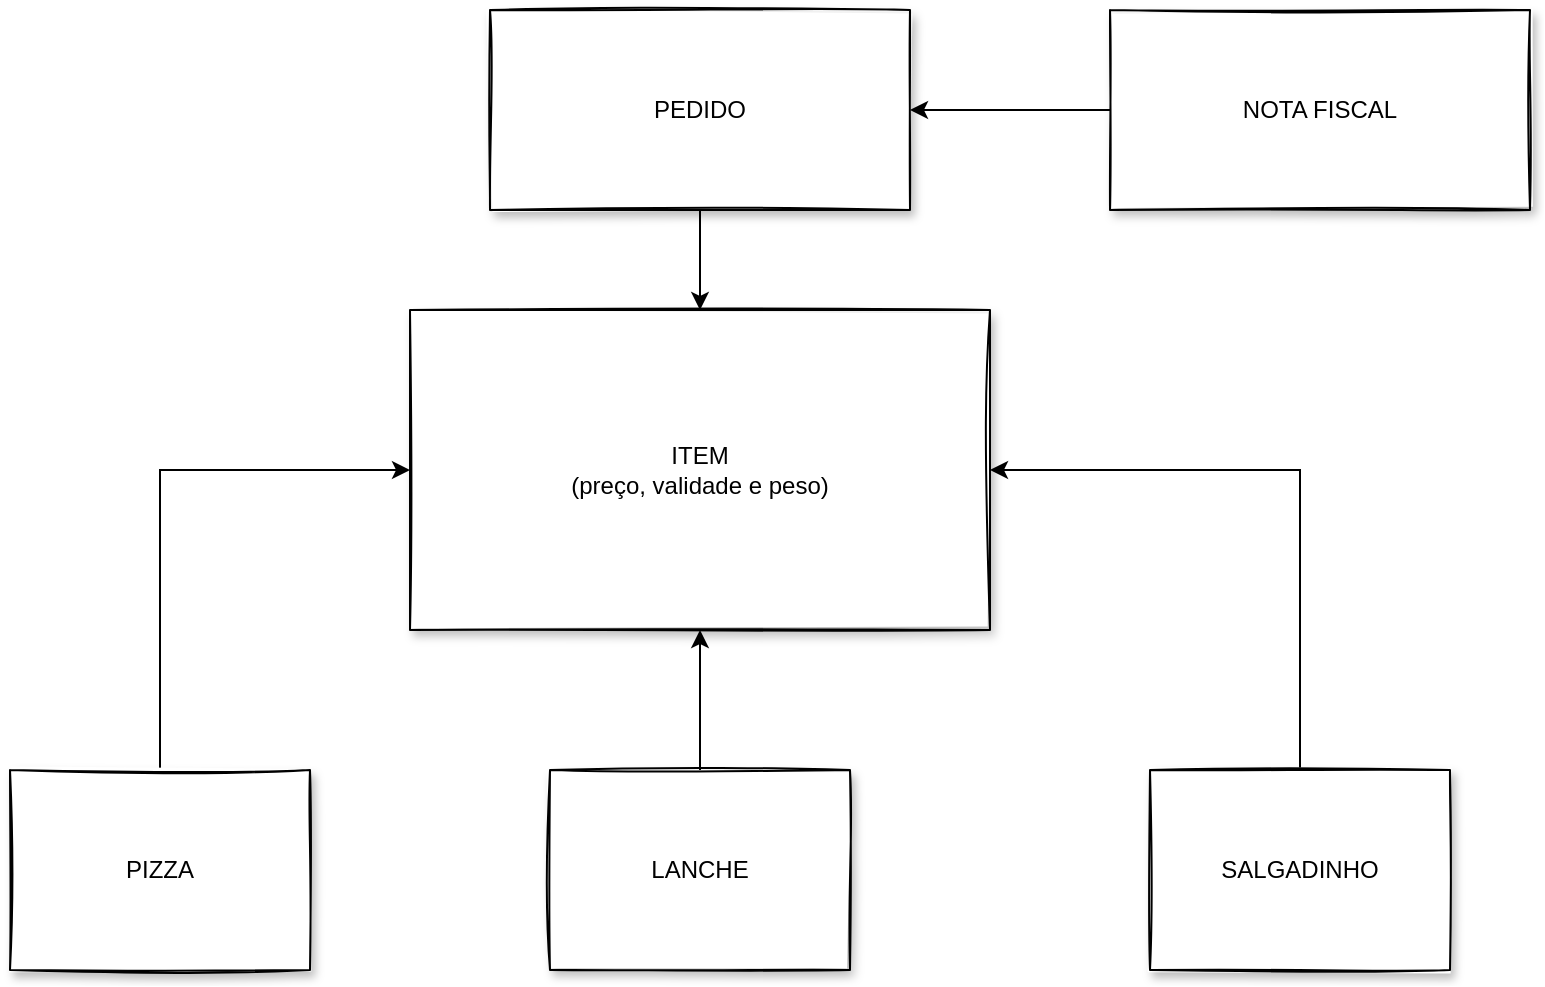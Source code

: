 <mxfile version="16.5.2" type="device"><diagram id="C5RBs43oDa-KdzZeNtuy" name="Page-1"><mxGraphModel dx="1584" dy="854" grid="1" gridSize="10" guides="1" tooltips="1" connect="1" arrows="1" fold="1" page="1" pageScale="1" pageWidth="827" pageHeight="1169" math="0" shadow="0"><root><mxCell id="WIyWlLk6GJQsqaUBKTNV-0"/><mxCell id="WIyWlLk6GJQsqaUBKTNV-1" parent="WIyWlLk6GJQsqaUBKTNV-0"/><mxCell id="dliF_KXM3q6q4M2FQ1j6-0" value="ITEM&lt;br&gt;(preço, validade e peso)" style="rounded=0;whiteSpace=wrap;html=1;sketch=1;shadow=1;" vertex="1" parent="WIyWlLk6GJQsqaUBKTNV-1"><mxGeometry x="280" y="190" width="290" height="160" as="geometry"/></mxCell><mxCell id="dliF_KXM3q6q4M2FQ1j6-6" style="edgeStyle=orthogonalEdgeStyle;rounded=0;orthogonalLoop=1;jettySize=auto;html=1;entryX=0;entryY=0.5;entryDx=0;entryDy=0;exitX=0.5;exitY=0;exitDx=0;exitDy=0;" edge="1" parent="WIyWlLk6GJQsqaUBKTNV-1" source="dliF_KXM3q6q4M2FQ1j6-1" target="dliF_KXM3q6q4M2FQ1j6-0"><mxGeometry relative="1" as="geometry"/></mxCell><mxCell id="dliF_KXM3q6q4M2FQ1j6-1" value="PIZZA" style="rounded=0;whiteSpace=wrap;html=1;sketch=1;shadow=1;" vertex="1" parent="WIyWlLk6GJQsqaUBKTNV-1"><mxGeometry x="80" y="420" width="150" height="100" as="geometry"/></mxCell><mxCell id="dliF_KXM3q6q4M2FQ1j6-5" style="edgeStyle=orthogonalEdgeStyle;rounded=0;orthogonalLoop=1;jettySize=auto;html=1;entryX=0.5;entryY=1;entryDx=0;entryDy=0;" edge="1" parent="WIyWlLk6GJQsqaUBKTNV-1" source="dliF_KXM3q6q4M2FQ1j6-2" target="dliF_KXM3q6q4M2FQ1j6-0"><mxGeometry relative="1" as="geometry"><mxPoint x="410" y="380" as="targetPoint"/></mxGeometry></mxCell><mxCell id="dliF_KXM3q6q4M2FQ1j6-2" value="LANCHE" style="rounded=0;whiteSpace=wrap;html=1;sketch=1;shadow=1;" vertex="1" parent="WIyWlLk6GJQsqaUBKTNV-1"><mxGeometry x="350" y="420" width="150" height="100" as="geometry"/></mxCell><mxCell id="dliF_KXM3q6q4M2FQ1j6-4" style="edgeStyle=orthogonalEdgeStyle;rounded=0;orthogonalLoop=1;jettySize=auto;html=1;exitX=0.5;exitY=0;exitDx=0;exitDy=0;entryX=1;entryY=0.5;entryDx=0;entryDy=0;" edge="1" parent="WIyWlLk6GJQsqaUBKTNV-1" source="dliF_KXM3q6q4M2FQ1j6-3" target="dliF_KXM3q6q4M2FQ1j6-0"><mxGeometry relative="1" as="geometry"/></mxCell><mxCell id="dliF_KXM3q6q4M2FQ1j6-3" value="SALGADINHO" style="rounded=0;whiteSpace=wrap;html=1;sketch=1;shadow=1;" vertex="1" parent="WIyWlLk6GJQsqaUBKTNV-1"><mxGeometry x="650" y="420" width="150" height="100" as="geometry"/></mxCell><mxCell id="dliF_KXM3q6q4M2FQ1j6-12" style="edgeStyle=orthogonalEdgeStyle;rounded=0;orthogonalLoop=1;jettySize=auto;html=1;exitX=0.5;exitY=1;exitDx=0;exitDy=0;" edge="1" parent="WIyWlLk6GJQsqaUBKTNV-1" source="dliF_KXM3q6q4M2FQ1j6-7" target="dliF_KXM3q6q4M2FQ1j6-0"><mxGeometry relative="1" as="geometry"/></mxCell><mxCell id="dliF_KXM3q6q4M2FQ1j6-7" value="PEDIDO&lt;span style=&quot;color: rgba(0 , 0 , 0 , 0) ; font-family: monospace ; font-size: 0px&quot;&gt;%3CmxGraphModel%3E%3Croot%3E%3CmxCell%20id%3D%220%22%2F%3E%3CmxCell%20id%3D%221%22%20parent%3D%220%22%2F%3E%3CmxCell%20id%3D%222%22%20value%3D%22ITEM%26lt%3Bbr%26gt%3B(pre%C3%A7o%2C%20validade%20e%20peso)%22%20style%3D%22rounded%3D0%3BwhiteSpace%3Dwrap%3Bhtml%3D1%3Bsketch%3D1%3Bshadow%3D1%3B%22%20vertex%3D%221%22%20parent%3D%221%22%3E%3CmxGeometry%20x%3D%22280%22%20y%3D%22190%22%20width%3D%22290%22%20height%3D%22160%22%20as%3D%22geometry%22%2F%3E%3C%2FmxCell%3E%3C%2Froot%3E%3C%2FmxGraphModel%3E&lt;/span&gt;" style="rounded=0;whiteSpace=wrap;html=1;sketch=1;shadow=1;" vertex="1" parent="WIyWlLk6GJQsqaUBKTNV-1"><mxGeometry x="320" y="40" width="210" height="100" as="geometry"/></mxCell><mxCell id="dliF_KXM3q6q4M2FQ1j6-11" style="edgeStyle=orthogonalEdgeStyle;rounded=0;orthogonalLoop=1;jettySize=auto;html=1;exitX=0;exitY=0.5;exitDx=0;exitDy=0;" edge="1" parent="WIyWlLk6GJQsqaUBKTNV-1" source="dliF_KXM3q6q4M2FQ1j6-8" target="dliF_KXM3q6q4M2FQ1j6-7"><mxGeometry relative="1" as="geometry"/></mxCell><mxCell id="dliF_KXM3q6q4M2FQ1j6-8" value="NOTA FISCAL" style="rounded=0;whiteSpace=wrap;html=1;sketch=1;shadow=1;" vertex="1" parent="WIyWlLk6GJQsqaUBKTNV-1"><mxGeometry x="630" y="40" width="210" height="100" as="geometry"/></mxCell></root></mxGraphModel></diagram></mxfile>